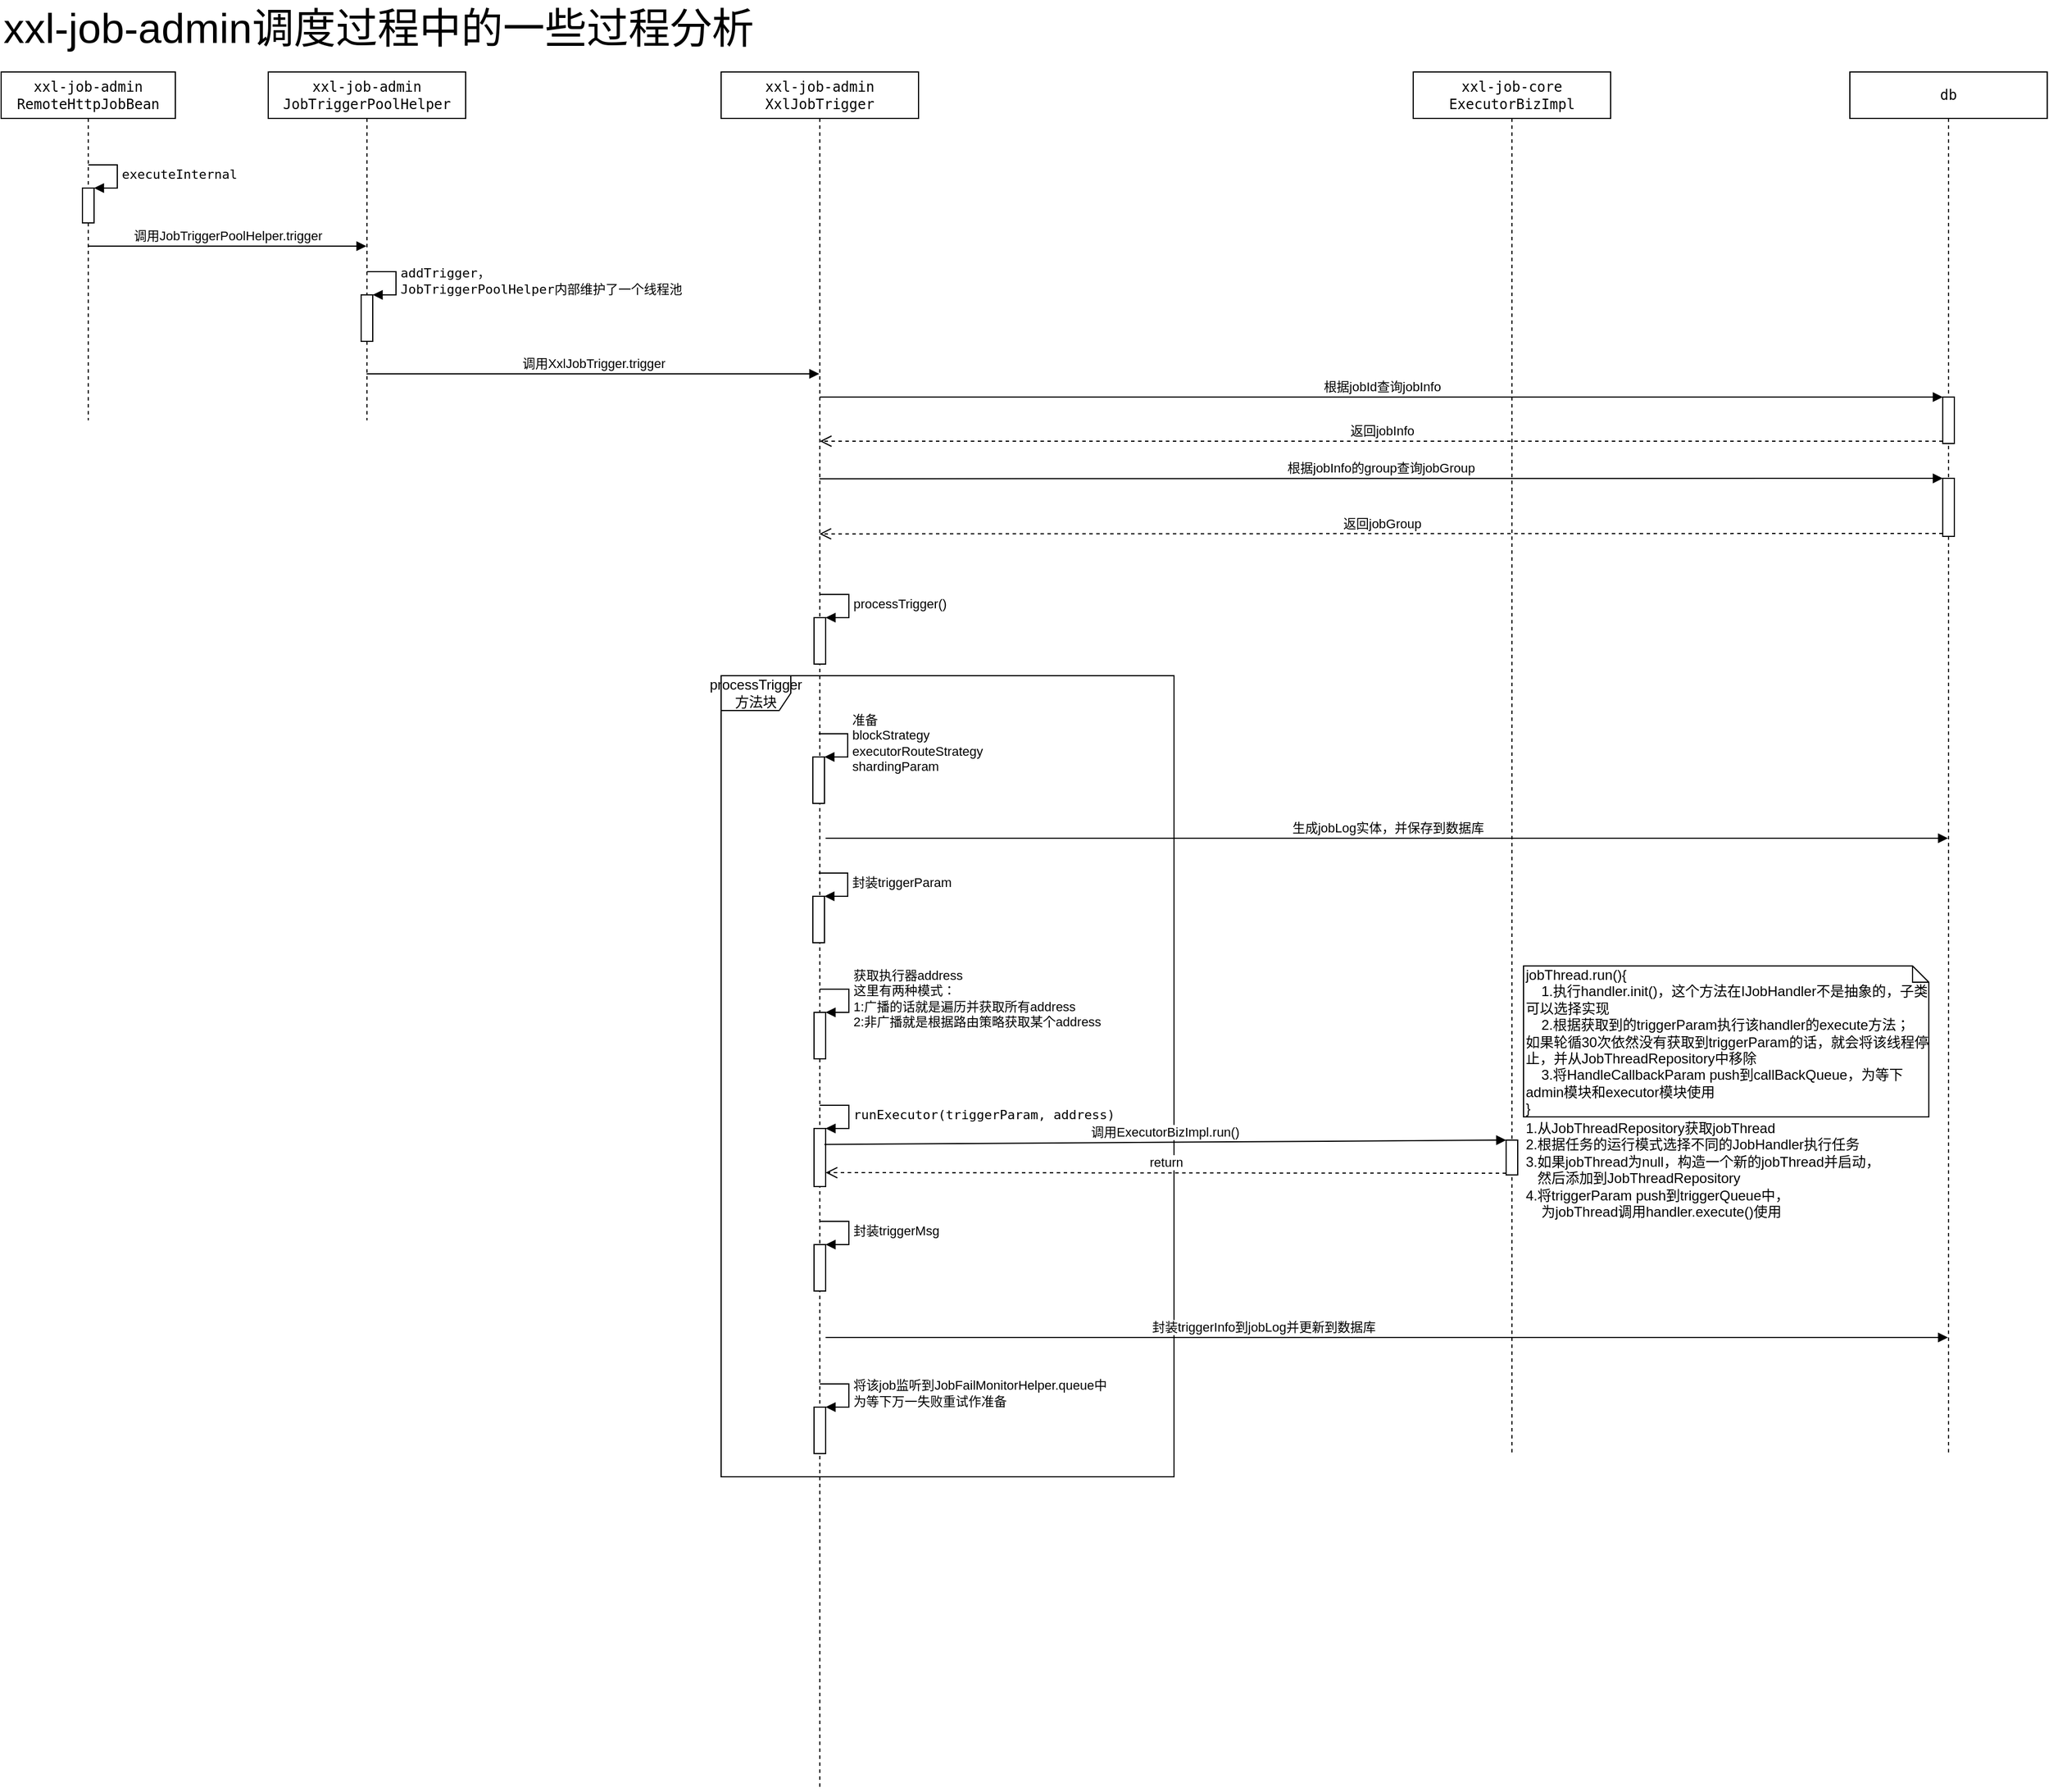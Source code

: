 <mxfile version="10.6.9" type="github"><diagram id="KQQdMnZN2D61zeEHOZfr" name="Page-1"><mxGraphModel dx="1174" dy="499" grid="1" gridSize="10" guides="1" tooltips="1" connect="1" arrows="1" fold="1" page="1" pageScale="1" pageWidth="2339" pageHeight="3300" math="0" shadow="0"><root><mxCell id="0"/><mxCell id="1" parent="0"/><mxCell id="pbkiECjCh0VwhH96AzXr-1" value="&lt;pre&gt;xxl-job-admin&lt;br/&gt;RemoteHttpJobBean&lt;/pre&gt;" style="shape=umlLifeline;perimeter=lifelinePerimeter;whiteSpace=wrap;html=1;container=1;collapsible=0;recursiveResize=0;outlineConnect=0;" parent="1" vertex="1"><mxGeometry x="130" y="100" width="150" height="300" as="geometry"/></mxCell><mxCell id="pbkiECjCh0VwhH96AzXr-5" value="" style="html=1;points=[];perimeter=orthogonalPerimeter;" parent="pbkiECjCh0VwhH96AzXr-1" vertex="1"><mxGeometry x="70" y="100" width="10" height="30" as="geometry"/></mxCell><mxCell id="pbkiECjCh0VwhH96AzXr-6" value="&lt;pre&gt;executeInternal&lt;/pre&gt;" style="edgeStyle=orthogonalEdgeStyle;html=1;align=left;spacingLeft=2;endArrow=block;rounded=0;entryX=1;entryY=0;" parent="pbkiECjCh0VwhH96AzXr-1" target="pbkiECjCh0VwhH96AzXr-5" edge="1"><mxGeometry relative="1" as="geometry"><mxPoint x="75" y="80" as="sourcePoint"/><Array as="points"><mxPoint x="100" y="80"/></Array></mxGeometry></mxCell><mxCell id="pbkiECjCh0VwhH96AzXr-2" value="&lt;pre&gt;&lt;pre&gt;xxl-job-admin&lt;br/&gt;JobTriggerPoolHelper&lt;/pre&gt;&lt;/pre&gt;" style="shape=umlLifeline;perimeter=lifelinePerimeter;whiteSpace=wrap;html=1;container=1;collapsible=0;recursiveResize=0;outlineConnect=0;" parent="1" vertex="1"><mxGeometry x="360" y="100" width="170" height="300" as="geometry"/></mxCell><mxCell id="pbkiECjCh0VwhH96AzXr-8" value="" style="html=1;points=[];perimeter=orthogonalPerimeter;" parent="pbkiECjCh0VwhH96AzXr-2" vertex="1"><mxGeometry x="80" y="192" width="10" height="40" as="geometry"/></mxCell><mxCell id="pbkiECjCh0VwhH96AzXr-9" value="&lt;pre&gt;addTrigger，&lt;br/&gt;JobTriggerPoolHelper内部维护了一个线程池&lt;/pre&gt;" style="edgeStyle=orthogonalEdgeStyle;html=1;align=left;spacingLeft=2;endArrow=block;rounded=0;entryX=1;entryY=0;" parent="pbkiECjCh0VwhH96AzXr-2" target="pbkiECjCh0VwhH96AzXr-8" edge="1"><mxGeometry relative="1" as="geometry"><mxPoint x="85" y="172" as="sourcePoint"/><Array as="points"><mxPoint x="110" y="172"/></Array></mxGeometry></mxCell><mxCell id="pbkiECjCh0VwhH96AzXr-10" value="&lt;pre&gt;&lt;pre&gt;&lt;pre&gt;xxl-job-admin&lt;br/&gt;XxlJobTrigger&lt;/pre&gt;&lt;/pre&gt;&lt;/pre&gt;" style="shape=umlLifeline;perimeter=lifelinePerimeter;whiteSpace=wrap;html=1;container=1;collapsible=0;recursiveResize=0;outlineConnect=0;" parent="1" vertex="1"><mxGeometry x="750" y="100" width="170" height="1480" as="geometry"/></mxCell><mxCell id="pbkiECjCh0VwhH96AzXr-25" value="" style="html=1;points=[];perimeter=orthogonalPerimeter;" parent="pbkiECjCh0VwhH96AzXr-10" vertex="1"><mxGeometry x="80" y="470" width="10" height="40" as="geometry"/></mxCell><mxCell id="pbkiECjCh0VwhH96AzXr-26" value="processTrigger()" style="edgeStyle=orthogonalEdgeStyle;html=1;align=left;spacingLeft=2;endArrow=block;rounded=0;entryX=1;entryY=0;" parent="pbkiECjCh0VwhH96AzXr-10" target="pbkiECjCh0VwhH96AzXr-25" edge="1"><mxGeometry relative="1" as="geometry"><mxPoint x="85" y="450" as="sourcePoint"/><Array as="points"><mxPoint x="110" y="450"/></Array></mxGeometry></mxCell><mxCell id="pbkiECjCh0VwhH96AzXr-16" value="&lt;pre&gt;&lt;pre&gt;&lt;pre&gt;db&lt;/pre&gt;&lt;/pre&gt;&lt;/pre&gt;" style="shape=umlLifeline;perimeter=lifelinePerimeter;whiteSpace=wrap;html=1;container=1;collapsible=0;recursiveResize=0;outlineConnect=0;" parent="1" vertex="1"><mxGeometry x="1722" y="100" width="170" height="1190" as="geometry"/></mxCell><mxCell id="pbkiECjCh0VwhH96AzXr-19" value="" style="html=1;points=[];perimeter=orthogonalPerimeter;" parent="pbkiECjCh0VwhH96AzXr-16" vertex="1"><mxGeometry x="80" y="280" width="10" height="40" as="geometry"/></mxCell><mxCell id="pbkiECjCh0VwhH96AzXr-22" value="" style="html=1;points=[];perimeter=orthogonalPerimeter;" parent="pbkiECjCh0VwhH96AzXr-16" vertex="1"><mxGeometry x="80" y="350" width="10" height="50" as="geometry"/></mxCell><mxCell id="lC7cVVC9PzUpXBH5xMhW-1" value="&lt;pre&gt;&lt;pre&gt;&lt;pre&gt;xxl-job-core&lt;br/&gt;ExecutorBizImpl&lt;/pre&gt;&lt;/pre&gt;&lt;/pre&gt;" style="shape=umlLifeline;perimeter=lifelinePerimeter;whiteSpace=wrap;html=1;container=1;collapsible=0;recursiveResize=0;outlineConnect=0;" vertex="1" parent="1"><mxGeometry x="1346" y="100" width="170" height="1190" as="geometry"/></mxCell><mxCell id="lC7cVVC9PzUpXBH5xMhW-5" value="" style="html=1;points=[];perimeter=orthogonalPerimeter;" vertex="1" parent="lC7cVVC9PzUpXBH5xMhW-1"><mxGeometry x="80" y="920" width="10" height="30" as="geometry"/></mxCell><mxCell id="pbkiECjCh0VwhH96AzXr-7" value="调用&lt;span&gt;JobTriggerPoolHelper.&lt;/span&gt;&lt;span&gt;trigger&lt;/span&gt;" style="html=1;verticalAlign=bottom;endArrow=block;" parent="1" source="pbkiECjCh0VwhH96AzXr-1" target="pbkiECjCh0VwhH96AzXr-2" edge="1"><mxGeometry width="80" relative="1" as="geometry"><mxPoint x="210" y="260" as="sourcePoint"/><mxPoint x="290" y="260" as="targetPoint"/></mxGeometry></mxCell><mxCell id="pbkiECjCh0VwhH96AzXr-14" value="&lt;font style=&quot;font-size: 36px&quot;&gt;xxl-job-admin调度过程中的一些过程分析&lt;/font&gt;" style="text;html=1;resizable=0;points=[];autosize=1;align=left;verticalAlign=top;spacingTop=-4;" parent="1" vertex="1"><mxGeometry x="130" y="38" width="660" height="20" as="geometry"/></mxCell><mxCell id="pbkiECjCh0VwhH96AzXr-15" value="调用&lt;span&gt;XxlJobTrigger.&lt;/span&gt;&lt;span&gt;trigger&lt;/span&gt;" style="html=1;verticalAlign=bottom;endArrow=block;" parent="1" edge="1"><mxGeometry width="80" relative="1" as="geometry"><mxPoint x="444.667" y="360" as="sourcePoint"/><mxPoint x="834.5" y="360" as="targetPoint"/></mxGeometry></mxCell><mxCell id="pbkiECjCh0VwhH96AzXr-20" value="根据jobId查询jobInfo" style="html=1;verticalAlign=bottom;endArrow=block;entryX=0;entryY=0;" parent="1" source="pbkiECjCh0VwhH96AzXr-10" target="pbkiECjCh0VwhH96AzXr-19" edge="1"><mxGeometry relative="1" as="geometry"><mxPoint x="1010" y="380" as="sourcePoint"/></mxGeometry></mxCell><mxCell id="pbkiECjCh0VwhH96AzXr-21" value="返回jobInfo" style="html=1;verticalAlign=bottom;endArrow=open;dashed=1;endSize=8;exitX=0;exitY=0.95;" parent="1" source="pbkiECjCh0VwhH96AzXr-19" target="pbkiECjCh0VwhH96AzXr-10" edge="1"><mxGeometry relative="1" as="geometry"><mxPoint x="1010" y="456" as="targetPoint"/></mxGeometry></mxCell><mxCell id="pbkiECjCh0VwhH96AzXr-24" value="返回jobGroup" style="html=1;verticalAlign=bottom;endArrow=open;dashed=1;endSize=8;exitX=0;exitY=0.95;" parent="1" source="pbkiECjCh0VwhH96AzXr-22" edge="1"><mxGeometry relative="1" as="geometry"><mxPoint x="834.667" y="497.833" as="targetPoint"/></mxGeometry></mxCell><mxCell id="pbkiECjCh0VwhH96AzXr-23" value="根据jobInfo的group查询jobGroup" style="html=1;verticalAlign=bottom;endArrow=block;entryX=0;entryY=0;" parent="1" target="pbkiECjCh0VwhH96AzXr-22" edge="1"><mxGeometry relative="1" as="geometry"><mxPoint x="834.667" y="450.333" as="sourcePoint"/></mxGeometry></mxCell><mxCell id="pbkiECjCh0VwhH96AzXr-28" value="processTrigger&lt;br&gt;方法块" style="shape=umlFrame;whiteSpace=wrap;html=1;" parent="1" vertex="1"><mxGeometry x="750" y="620" width="390" height="690" as="geometry"/></mxCell><mxCell id="pbkiECjCh0VwhH96AzXr-29" value="" style="html=1;points=[];perimeter=orthogonalPerimeter;" parent="1" vertex="1"><mxGeometry x="829" y="690" width="10" height="40" as="geometry"/></mxCell><mxCell id="pbkiECjCh0VwhH96AzXr-30" value="准备&lt;br&gt;&lt;span&gt;blockStrategy&lt;br&gt;&lt;/span&gt;executorRouteStrategy&lt;br&gt;shardingParam&lt;br&gt;" style="edgeStyle=orthogonalEdgeStyle;html=1;align=left;spacingLeft=2;endArrow=block;rounded=0;entryX=1;entryY=0;" parent="1" target="pbkiECjCh0VwhH96AzXr-29" edge="1"><mxGeometry relative="1" as="geometry"><mxPoint x="834" y="670" as="sourcePoint"/><Array as="points"><mxPoint x="859" y="670"/></Array></mxGeometry></mxCell><mxCell id="pbkiECjCh0VwhH96AzXr-31" value="生成jobLog实体，并保存到数据库" style="html=1;verticalAlign=bottom;endArrow=block;" parent="1" target="pbkiECjCh0VwhH96AzXr-16" edge="1"><mxGeometry width="80" relative="1" as="geometry"><mxPoint x="840" y="760" as="sourcePoint"/><mxPoint x="920" y="760" as="targetPoint"/></mxGeometry></mxCell><mxCell id="pbkiECjCh0VwhH96AzXr-32" value="" style="html=1;points=[];perimeter=orthogonalPerimeter;" parent="1" vertex="1"><mxGeometry x="829" y="810" width="10" height="40" as="geometry"/></mxCell><mxCell id="pbkiECjCh0VwhH96AzXr-33" value="封装triggerParam" style="edgeStyle=orthogonalEdgeStyle;html=1;align=left;spacingLeft=2;endArrow=block;rounded=0;entryX=1;entryY=0;" parent="1" target="pbkiECjCh0VwhH96AzXr-32" edge="1"><mxGeometry relative="1" as="geometry"><mxPoint x="834" y="790" as="sourcePoint"/><Array as="points"><mxPoint x="859" y="790"/></Array></mxGeometry></mxCell><mxCell id="pbkiECjCh0VwhH96AzXr-34" value="" style="html=1;points=[];perimeter=orthogonalPerimeter;" parent="1" vertex="1"><mxGeometry x="830" y="910" width="10" height="40" as="geometry"/></mxCell><mxCell id="pbkiECjCh0VwhH96AzXr-35" value="获取执行器address&lt;br&gt;这里有两种模式：&lt;br&gt;1:广播的话就是遍历并获取所有address&lt;br&gt;2:非广播就是根据路由策略获取某个address&lt;br&gt;" style="edgeStyle=orthogonalEdgeStyle;html=1;align=left;spacingLeft=2;endArrow=block;rounded=0;entryX=1;entryY=0;" parent="1" target="pbkiECjCh0VwhH96AzXr-34" edge="1"><mxGeometry relative="1" as="geometry"><mxPoint x="835" y="890" as="sourcePoint"/><Array as="points"><mxPoint x="860" y="890"/></Array></mxGeometry></mxCell><mxCell id="pbkiECjCh0VwhH96AzXr-36" value="" style="html=1;points=[];perimeter=orthogonalPerimeter;" parent="1" vertex="1"><mxGeometry x="830" y="1010" width="10" height="50" as="geometry"/></mxCell><mxCell id="pbkiECjCh0VwhH96AzXr-37" value="&lt;pre&gt;&lt;span&gt;runExecutor&lt;/span&gt;(triggerParam, address)&lt;/pre&gt;" style="edgeStyle=orthogonalEdgeStyle;html=1;align=left;spacingLeft=2;endArrow=block;rounded=0;entryX=1;entryY=0;" parent="1" target="pbkiECjCh0VwhH96AzXr-36" edge="1"><mxGeometry relative="1" as="geometry"><mxPoint x="835" y="990" as="sourcePoint"/><Array as="points"><mxPoint x="860" y="990"/></Array></mxGeometry></mxCell><mxCell id="pbkiECjCh0VwhH96AzXr-38" value="" style="html=1;points=[];perimeter=orthogonalPerimeter;" parent="1" vertex="1"><mxGeometry x="830" y="1110" width="10" height="40" as="geometry"/></mxCell><mxCell id="pbkiECjCh0VwhH96AzXr-39" value="封装triggerMsg" style="edgeStyle=orthogonalEdgeStyle;html=1;align=left;spacingLeft=2;endArrow=block;rounded=0;entryX=1;entryY=0;" parent="1" target="pbkiECjCh0VwhH96AzXr-38" edge="1"><mxGeometry relative="1" as="geometry"><mxPoint x="835" y="1090" as="sourcePoint"/><Array as="points"><mxPoint x="860" y="1090"/></Array></mxGeometry></mxCell><mxCell id="pbkiECjCh0VwhH96AzXr-42" value="封装triggerInfo到jobLog并更新到数据库" style="html=1;verticalAlign=bottom;endArrow=block;" parent="1" target="pbkiECjCh0VwhH96AzXr-16" edge="1"><mxGeometry x="-0.221" width="80" relative="1" as="geometry"><mxPoint x="840" y="1190" as="sourcePoint"/><mxPoint x="920" y="1190" as="targetPoint"/><mxPoint as="offset"/></mxGeometry></mxCell><mxCell id="pbkiECjCh0VwhH96AzXr-43" value="" style="html=1;points=[];perimeter=orthogonalPerimeter;" parent="1" vertex="1"><mxGeometry x="830" y="1250" width="10" height="40" as="geometry"/></mxCell><mxCell id="pbkiECjCh0VwhH96AzXr-44" value="将该job监听到&lt;span&gt;JobFailMonitorHelper.queue中&lt;br&gt;为等下万一失败重试作准备&lt;br&gt;&lt;/span&gt;" style="edgeStyle=orthogonalEdgeStyle;html=1;align=left;spacingLeft=2;endArrow=block;rounded=0;entryX=1;entryY=0;" parent="1" target="pbkiECjCh0VwhH96AzXr-43" edge="1"><mxGeometry relative="1" as="geometry"><mxPoint x="835" y="1230" as="sourcePoint"/><Array as="points"><mxPoint x="860" y="1230"/></Array></mxGeometry></mxCell><mxCell id="lC7cVVC9PzUpXBH5xMhW-6" value="调用ExecutorBizImpl.run()" style="html=1;verticalAlign=bottom;endArrow=block;entryX=0;entryY=0;exitX=0.894;exitY=0.275;exitDx=0;exitDy=0;exitPerimeter=0;" edge="1" target="lC7cVVC9PzUpXBH5xMhW-5" parent="1" source="pbkiECjCh0VwhH96AzXr-36"><mxGeometry relative="1" as="geometry"><mxPoint x="1356" y="1020" as="sourcePoint"/></mxGeometry></mxCell><mxCell id="lC7cVVC9PzUpXBH5xMhW-7" value="return" style="html=1;verticalAlign=bottom;endArrow=open;dashed=1;endSize=8;exitX=0;exitY=0.95;" edge="1" source="lC7cVVC9PzUpXBH5xMhW-5" parent="1"><mxGeometry relative="1" as="geometry"><mxPoint x="840" y="1048" as="targetPoint"/></mxGeometry></mxCell><mxCell id="lC7cVVC9PzUpXBH5xMhW-8" value="1.从&lt;span&gt;JobThreadRepository获取jobThread&lt;br&gt;2.根据任务的运行模式选择不同的JobHandler执行任务&lt;br&gt;3.如果jobThread为null，构造一个新的jobThread并启动，&lt;br&gt;&amp;nbsp; &amp;nbsp;然后添加到&lt;/span&gt;&lt;span&gt;JobThreadRepository&lt;br&gt;4.将triggerParam push到&lt;/span&gt;&lt;span&gt;triggerQueue中，&lt;br&gt;&amp;nbsp; &amp;nbsp; 为jobThread调用handler.execute()使用&lt;/span&gt;&lt;span&gt;&lt;br&gt;&lt;/span&gt;&lt;span&gt;&lt;br&gt;&lt;/span&gt;" style="text;html=1;resizable=0;points=[];autosize=1;align=left;verticalAlign=top;spacingTop=-4;" vertex="1" parent="1"><mxGeometry x="1441" y="1000" width="320" height="100" as="geometry"/></mxCell><mxCell id="lC7cVVC9PzUpXBH5xMhW-9" value="jobThread.run(){&lt;br&gt;&amp;nbsp; &amp;nbsp; 1.执行handler.init()，这个方法在&lt;span&gt;IJobHandler&lt;/span&gt;不是抽象的，子类可以选择实现&lt;br&gt;&amp;nbsp; &amp;nbsp; 2.根据获取到的triggerParam执行该handler的execute方法；&lt;br&gt;如果轮循30次依然没有获取到triggerParam的话，就会将该线程停止，并从JobThreadRepository中移除&lt;br&gt;&amp;nbsp; &amp;nbsp; 3.将&lt;span&gt;HandleCallbackParam push到&lt;/span&gt;&lt;span&gt;callBackQueue，为等下admin模块和executor模块使用&lt;/span&gt;&lt;span&gt;&lt;br&gt;&lt;/span&gt;}" style="shape=note;whiteSpace=wrap;html=1;size=14;verticalAlign=top;align=left;spacingTop=-6;" vertex="1" parent="1"><mxGeometry x="1441" y="870" width="349" height="130" as="geometry"/></mxCell></root></mxGraphModel></diagram></mxfile>